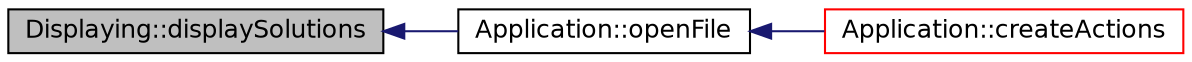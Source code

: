 digraph "Displaying::displaySolutions"
{
 // INTERACTIVE_SVG=YES
  edge [fontname="Helvetica",fontsize="12",labelfontname="Helvetica",labelfontsize="12"];
  node [fontname="Helvetica",fontsize="12",shape=record];
  rankdir="LR";
  Node1 [label="Displaying::displaySolutions",height=0.2,width=0.4,color="black", fillcolor="grey75", style="filled" fontcolor="black"];
  Node1 -> Node2 [dir="back",color="midnightblue",fontsize="12",style="solid",fontname="Helvetica"];
  Node2 [label="Application::openFile",height=0.2,width=0.4,color="black", fillcolor="white", style="filled",URL="$a00001.html#ab7f9356b1eaa23c179500675d92a49d5",tooltip="Slot of clicking on open data file button. "];
  Node2 -> Node3 [dir="back",color="midnightblue",fontsize="12",style="solid",fontname="Helvetica"];
  Node3 [label="Application::createActions",height=0.2,width=0.4,color="red", fillcolor="white", style="filled",URL="$a00001.html#a934cebb73a90017ac0ffb8ba9b0f251b",tooltip="Creation of HCI actions. "];
}
